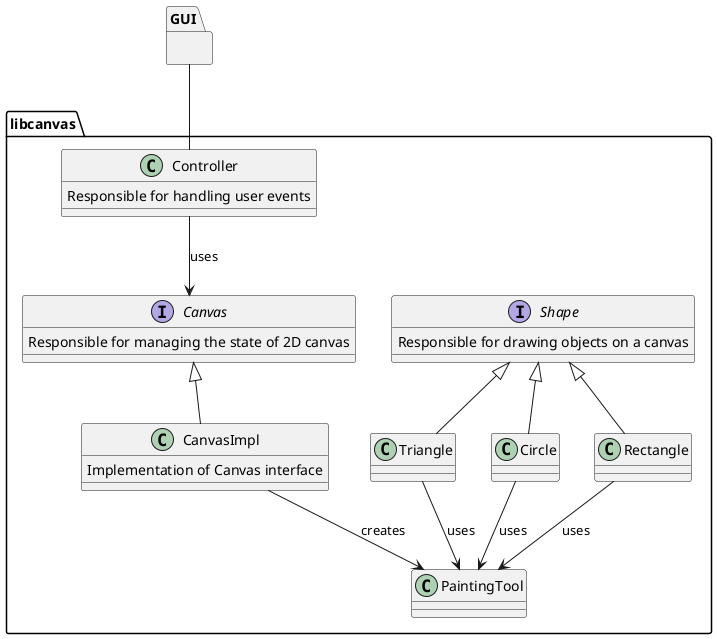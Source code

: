 @startuml

package libcanvas {
class CanvasImpl {
    Implementation of Canvas interface
}
class PaintingTool
class Rectangle
class Circle
class Triangle

interface Shape {
    Responsible for drawing objects on a canvas
}

interface Canvas {
    Responsible for managing the state of 2D canvas
}

class Controller {
    Responsible for handling user events
}

CanvasImpl -up-|> Canvas
Rectangle -up-|> Shape
Circle -up-|> Shape
Triangle -up-|> Shape

CanvasImpl -down-> PaintingTool : creates
PaintingTool <-up- Rectangle : uses
PaintingTool <-up- Circle : uses
PaintingTool <-up- Triangle : uses
Controller --> Canvas : uses
}

package GUI {
}

GUI -- Controller

@enduml